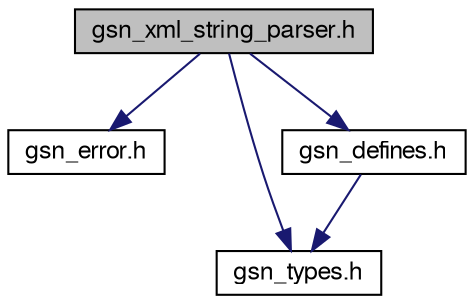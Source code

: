 digraph G
{
  edge [fontname="FreeSans",fontsize="12",labelfontname="FreeSans",labelfontsize="12"];
  node [fontname="FreeSans",fontsize="12",shape=record];
  Node1 [label="gsn_xml_string_parser.h",height=0.2,width=0.4,color="black", fillcolor="grey75", style="filled" fontcolor="black"];
  Node1 -> Node2 [color="midnightblue",fontsize="12",style="solid"];
  Node2 [label="gsn_error.h",height=0.2,width=0.4,color="black", fillcolor="white", style="filled",URL="$a00510.html",tooltip="GSN Error Codes. This file contains the error codes used throughout the GSN software."];
  Node1 -> Node3 [color="midnightblue",fontsize="12",style="solid"];
  Node3 [label="gsn_types.h",height=0.2,width=0.4,color="black", fillcolor="white", style="filled",URL="$a00621.html",tooltip="GSN Basic types. This file contains the basic types."];
  Node1 -> Node4 [color="midnightblue",fontsize="12",style="solid"];
  Node4 [label="gsn_defines.h",height=0.2,width=0.4,color="black", fillcolor="white", style="filled",URL="$a00498.html",tooltip="GSN General Definitions. This file contains general definitions."];
  Node4 -> Node3 [color="midnightblue",fontsize="12",style="solid"];
}
